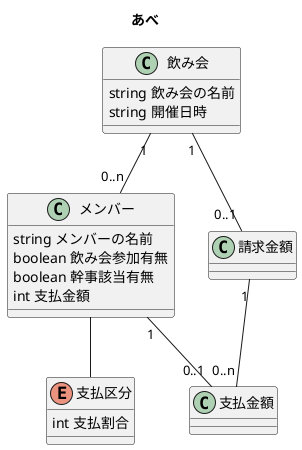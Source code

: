 @startuml
title: あべ
class 飲み会 {
    string 飲み会の名前
    string 開催日時
}
class メンバー {
    string メンバーの名前
    boolean 飲み会参加有無
    boolean 幹事該当有無
    int 支払金額
}
enum 支払区分 {
    int 支払割合
}
class 請求金額
class 支払金額

メンバー -- 支払区分
飲み会 "1" -- "0..n" メンバー
飲み会 "1" -- "0..1" 請求金額
メンバー "1" -- "0..1" 支払金額
請求金額 "1" -- "0..n" 支払金額
@enduml